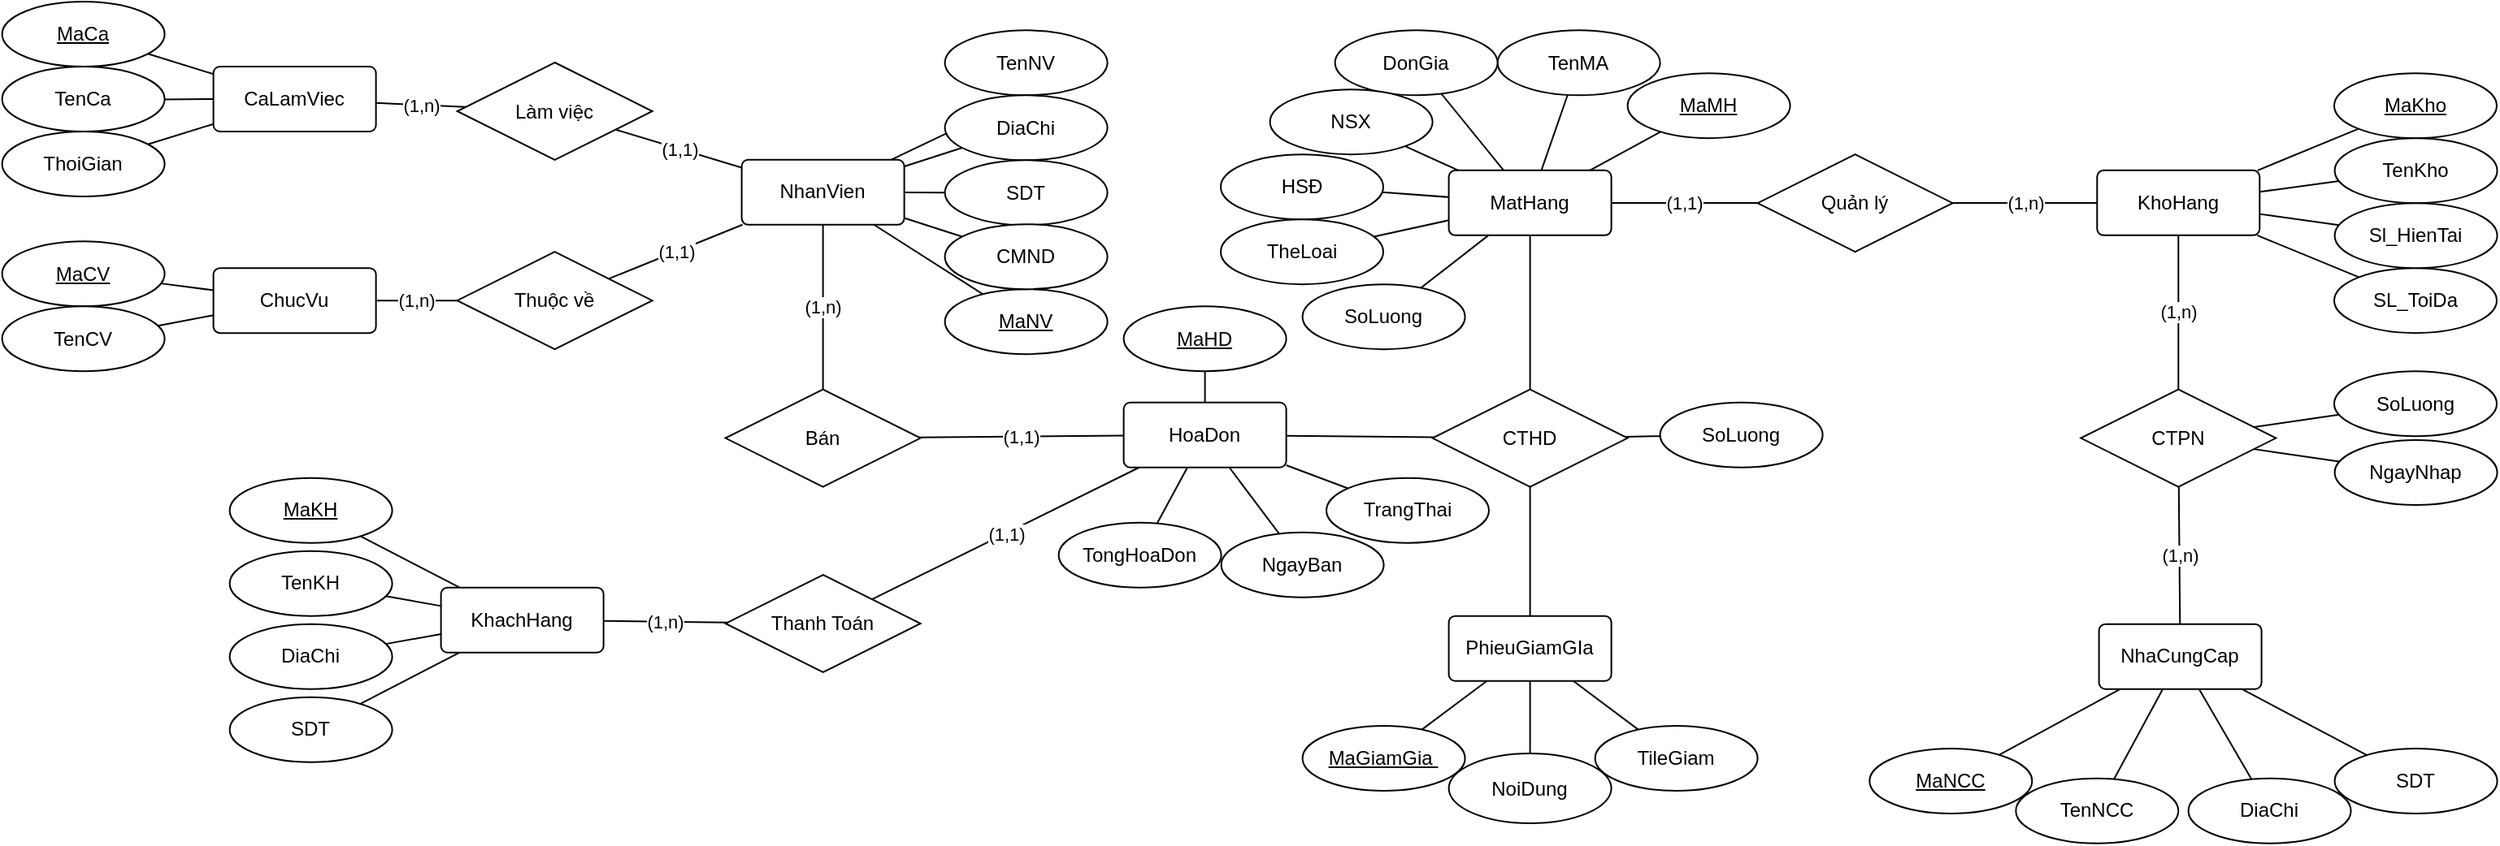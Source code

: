 <mxfile version="16.5.1" type="device"><diagram id="6a1bHGBGVH5mavBtbU1z" name="Page-1"><mxGraphModel dx="1888" dy="-411" grid="1" gridSize="10" guides="1" tooltips="1" connect="1" arrows="1" fold="1" page="1" pageScale="1" pageWidth="850" pageHeight="1100" math="0" shadow="0"><root><mxCell id="0"/><mxCell id="1" parent="0"/><mxCell id="poZt6NunCKHWM1fJ1-xE-1" value="(1,n)" style="rounded=0;orthogonalLoop=1;jettySize=auto;html=1;endArrow=none;endFill=0;" parent="1" source="poZt6NunCKHWM1fJ1-xE-3" target="poZt6NunCKHWM1fJ1-xE-11" edge="1"><mxGeometry relative="1" as="geometry"/></mxCell><mxCell id="poZt6NunCKHWM1fJ1-xE-2" value="(1,1)" style="edgeStyle=none;rounded=0;orthogonalLoop=1;jettySize=auto;html=1;endArrow=none;endFill=0;" parent="1" source="poZt6NunCKHWM1fJ1-xE-3" target="poZt6NunCKHWM1fJ1-xE-21" edge="1"><mxGeometry relative="1" as="geometry"/></mxCell><mxCell id="poZt6NunCKHWM1fJ1-xE-3" value="NhanVien" style="rounded=1;arcSize=10;whiteSpace=wrap;html=1;align=center;" parent="1" vertex="1"><mxGeometry x="130.3" y="1507.39" width="100" height="40" as="geometry"/></mxCell><mxCell id="poZt6NunCKHWM1fJ1-xE-4" value="(1,n)" style="edgeStyle=none;rounded=0;orthogonalLoop=1;jettySize=auto;html=1;endArrow=none;endFill=0;" parent="1" source="poZt6NunCKHWM1fJ1-xE-5" target="poZt6NunCKHWM1fJ1-xE-7" edge="1"><mxGeometry relative="1" as="geometry"><mxPoint x="-42.201" y="1579.999" as="targetPoint"/></mxGeometry></mxCell><mxCell id="poZt6NunCKHWM1fJ1-xE-5" value="ChucVu" style="rounded=1;arcSize=10;whiteSpace=wrap;html=1;align=center;" parent="1" vertex="1"><mxGeometry x="-194.7" y="1574.07" width="100" height="40" as="geometry"/></mxCell><mxCell id="poZt6NunCKHWM1fJ1-xE-6" value="(1,1)" style="edgeStyle=none;rounded=0;orthogonalLoop=1;jettySize=auto;html=1;endArrow=none;endFill=0;" parent="1" source="poZt6NunCKHWM1fJ1-xE-7" target="poZt6NunCKHWM1fJ1-xE-3" edge="1"><mxGeometry relative="1" as="geometry"/></mxCell><mxCell id="poZt6NunCKHWM1fJ1-xE-7" value="Thuộc về" style="shape=rhombus;perimeter=rhombusPerimeter;whiteSpace=wrap;html=1;align=center;" parent="1" vertex="1"><mxGeometry x="-44.7" y="1564.07" width="120" height="60" as="geometry"/></mxCell><mxCell id="poZt6NunCKHWM1fJ1-xE-8" style="edgeStyle=none;rounded=0;orthogonalLoop=1;jettySize=auto;html=1;endArrow=none;endFill=0;" parent="1" source="poZt6NunCKHWM1fJ1-xE-9" target="poZt6NunCKHWM1fJ1-xE-18" edge="1"><mxGeometry relative="1" as="geometry"><mxPoint x="556.039" y="1664.071" as="targetPoint"/></mxGeometry></mxCell><mxCell id="tlQxEDClO3HT06HEZLKX-2" style="rounded=0;orthogonalLoop=1;jettySize=auto;html=1;endArrow=none;endFill=0;" edge="1" parent="1" source="poZt6NunCKHWM1fJ1-xE-9" target="tlQxEDClO3HT06HEZLKX-1"><mxGeometry relative="1" as="geometry"/></mxCell><mxCell id="poZt6NunCKHWM1fJ1-xE-9" value="HoaDon" style="rounded=1;arcSize=10;whiteSpace=wrap;html=1;align=center;" parent="1" vertex="1"><mxGeometry x="365.3" y="1656.88" width="100" height="40" as="geometry"/></mxCell><mxCell id="poZt6NunCKHWM1fJ1-xE-10" value="(1,1)" style="edgeStyle=none;rounded=0;orthogonalLoop=1;jettySize=auto;html=1;endArrow=none;endFill=0;" parent="1" source="poZt6NunCKHWM1fJ1-xE-11" target="poZt6NunCKHWM1fJ1-xE-9" edge="1"><mxGeometry relative="1" as="geometry"/></mxCell><mxCell id="poZt6NunCKHWM1fJ1-xE-11" value="Bán" style="shape=rhombus;perimeter=rhombusPerimeter;whiteSpace=wrap;html=1;align=center;" parent="1" vertex="1"><mxGeometry x="120.3" y="1648.8" width="120" height="60" as="geometry"/></mxCell><mxCell id="poZt6NunCKHWM1fJ1-xE-12" value="(1,1)" style="edgeStyle=none;rounded=0;orthogonalLoop=1;jettySize=auto;html=1;endArrow=none;endFill=0;" parent="1" source="poZt6NunCKHWM1fJ1-xE-13" target="poZt6NunCKHWM1fJ1-xE-9" edge="1"><mxGeometry relative="1" as="geometry"><mxPoint x="320.3" y="2010" as="sourcePoint"/></mxGeometry></mxCell><mxCell id="poZt6NunCKHWM1fJ1-xE-13" value="Thanh Toán" style="shape=rhombus;perimeter=rhombusPerimeter;whiteSpace=wrap;html=1;align=center;" parent="1" vertex="1"><mxGeometry x="120.3" y="1763" width="120" height="60" as="geometry"/></mxCell><mxCell id="poZt6NunCKHWM1fJ1-xE-14" value="(1,n)" style="edgeStyle=none;rounded=0;orthogonalLoop=1;jettySize=auto;html=1;endArrow=none;endFill=0;" parent="1" source="poZt6NunCKHWM1fJ1-xE-15" target="poZt6NunCKHWM1fJ1-xE-13" edge="1"><mxGeometry relative="1" as="geometry"/></mxCell><mxCell id="poZt6NunCKHWM1fJ1-xE-15" value="KhachHang" style="rounded=1;arcSize=10;whiteSpace=wrap;html=1;align=center;" parent="1" vertex="1"><mxGeometry x="-54.7" y="1770.84" width="100" height="40" as="geometry"/></mxCell><mxCell id="poZt6NunCKHWM1fJ1-xE-81" value="(1,1)" style="edgeStyle=none;rounded=0;orthogonalLoop=1;jettySize=auto;html=1;endArrow=none;endFill=0;" parent="1" source="poZt6NunCKHWM1fJ1-xE-16" target="poZt6NunCKHWM1fJ1-xE-80" edge="1"><mxGeometry relative="1" as="geometry"/></mxCell><mxCell id="oUSbuCB0phgjA0-NiOxv-2" style="rounded=0;orthogonalLoop=1;jettySize=auto;html=1;endArrow=none;endFill=0;" parent="1" source="poZt6NunCKHWM1fJ1-xE-16" target="oUSbuCB0phgjA0-NiOxv-1" edge="1"><mxGeometry relative="1" as="geometry"/></mxCell><mxCell id="poZt6NunCKHWM1fJ1-xE-16" value="MatHang" style="rounded=1;arcSize=10;whiteSpace=wrap;html=1;align=center;" parent="1" vertex="1"><mxGeometry x="565.3" y="1513.92" width="100" height="40" as="geometry"/></mxCell><mxCell id="poZt6NunCKHWM1fJ1-xE-17" style="edgeStyle=none;rounded=0;orthogonalLoop=1;jettySize=auto;html=1;endArrow=none;endFill=0;" parent="1" source="poZt6NunCKHWM1fJ1-xE-18" target="poZt6NunCKHWM1fJ1-xE-16" edge="1"><mxGeometry relative="1" as="geometry"/></mxCell><mxCell id="poZt6NunCKHWM1fJ1-xE-18" value="CTHD" style="shape=rhombus;perimeter=rhombusPerimeter;whiteSpace=wrap;html=1;align=center;" parent="1" vertex="1"><mxGeometry x="555.3" y="1648.8" width="120" height="60" as="geometry"/></mxCell><mxCell id="poZt6NunCKHWM1fJ1-xE-19" value="CaLamViec" style="rounded=1;arcSize=10;whiteSpace=wrap;html=1;align=center;" parent="1" vertex="1"><mxGeometry x="-194.7" y="1450" width="100" height="40" as="geometry"/></mxCell><mxCell id="poZt6NunCKHWM1fJ1-xE-20" value="(1,n)" style="edgeStyle=none;rounded=0;orthogonalLoop=1;jettySize=auto;html=1;endArrow=none;endFill=0;" parent="1" source="poZt6NunCKHWM1fJ1-xE-21" target="poZt6NunCKHWM1fJ1-xE-19" edge="1"><mxGeometry relative="1" as="geometry"/></mxCell><mxCell id="poZt6NunCKHWM1fJ1-xE-21" value="Làm việc" style="shape=rhombus;perimeter=rhombusPerimeter;whiteSpace=wrap;html=1;align=center;" parent="1" vertex="1"><mxGeometry x="-44.7" y="1447.5" width="120" height="60" as="geometry"/></mxCell><mxCell id="poZt6NunCKHWM1fJ1-xE-22" style="edgeStyle=none;rounded=0;orthogonalLoop=1;jettySize=auto;html=1;endArrow=none;endFill=0;" parent="1" source="poZt6NunCKHWM1fJ1-xE-23" target="poZt6NunCKHWM1fJ1-xE-5" edge="1"><mxGeometry relative="1" as="geometry"/></mxCell><mxCell id="poZt6NunCKHWM1fJ1-xE-23" value="MaCV" style="ellipse;whiteSpace=wrap;html=1;align=center;fontStyle=4" parent="1" vertex="1"><mxGeometry x="-324.7" y="1557.6" width="100" height="40" as="geometry"/></mxCell><mxCell id="poZt6NunCKHWM1fJ1-xE-24" style="edgeStyle=none;rounded=0;orthogonalLoop=1;jettySize=auto;html=1;endArrow=none;endFill=0;" parent="1" source="poZt6NunCKHWM1fJ1-xE-25" target="poZt6NunCKHWM1fJ1-xE-5" edge="1"><mxGeometry relative="1" as="geometry"><mxPoint x="-154.114" y="1602.341" as="sourcePoint"/></mxGeometry></mxCell><mxCell id="poZt6NunCKHWM1fJ1-xE-25" value="TenCV" style="ellipse;whiteSpace=wrap;html=1;align=center;" parent="1" vertex="1"><mxGeometry x="-324.7" y="1597.6" width="100" height="40" as="geometry"/></mxCell><mxCell id="poZt6NunCKHWM1fJ1-xE-26" style="edgeStyle=none;rounded=0;orthogonalLoop=1;jettySize=auto;html=1;endArrow=none;endFill=0;" parent="1" source="poZt6NunCKHWM1fJ1-xE-27" target="poZt6NunCKHWM1fJ1-xE-19" edge="1"><mxGeometry relative="1" as="geometry"/></mxCell><mxCell id="poZt6NunCKHWM1fJ1-xE-27" value="ThoiGian" style="ellipse;whiteSpace=wrap;html=1;align=center;" parent="1" vertex="1"><mxGeometry x="-324.7" y="1490" width="100" height="40" as="geometry"/></mxCell><mxCell id="poZt6NunCKHWM1fJ1-xE-28" style="edgeStyle=none;rounded=0;orthogonalLoop=1;jettySize=auto;html=1;endArrow=none;endFill=0;" parent="1" source="poZt6NunCKHWM1fJ1-xE-29" target="poZt6NunCKHWM1fJ1-xE-19" edge="1"><mxGeometry relative="1" as="geometry"/></mxCell><mxCell id="poZt6NunCKHWM1fJ1-xE-29" value="TenCa" style="ellipse;whiteSpace=wrap;html=1;align=center;" parent="1" vertex="1"><mxGeometry x="-324.7" y="1450" width="100" height="40" as="geometry"/></mxCell><mxCell id="poZt6NunCKHWM1fJ1-xE-30" style="edgeStyle=none;rounded=0;orthogonalLoop=1;jettySize=auto;html=1;exitX=0.5;exitY=1;exitDx=0;exitDy=0;endArrow=none;endFill=0;" parent="1" source="poZt6NunCKHWM1fJ1-xE-31" target="poZt6NunCKHWM1fJ1-xE-3" edge="1"><mxGeometry relative="1" as="geometry"><mxPoint x="250.96" y="1355.91" as="targetPoint"/></mxGeometry></mxCell><mxCell id="poZt6NunCKHWM1fJ1-xE-31" value="TenNV" style="ellipse;whiteSpace=wrap;html=1;align=center;" parent="1" vertex="1"><mxGeometry x="255.3" y="1427.68" width="100" height="40" as="geometry"/></mxCell><mxCell id="poZt6NunCKHWM1fJ1-xE-32" style="edgeStyle=none;rounded=0;orthogonalLoop=1;jettySize=auto;html=1;endArrow=none;endFill=0;" parent="1" source="poZt6NunCKHWM1fJ1-xE-33" target="poZt6NunCKHWM1fJ1-xE-3" edge="1"><mxGeometry relative="1" as="geometry"/></mxCell><mxCell id="poZt6NunCKHWM1fJ1-xE-33" value="MaNV" style="ellipse;whiteSpace=wrap;html=1;align=center;fontStyle=4" parent="1" vertex="1"><mxGeometry x="255.3" y="1587.1" width="100" height="40" as="geometry"/></mxCell><mxCell id="poZt6NunCKHWM1fJ1-xE-34" style="edgeStyle=none;rounded=0;orthogonalLoop=1;jettySize=auto;html=1;endArrow=none;endFill=0;" parent="1" source="poZt6NunCKHWM1fJ1-xE-35" target="poZt6NunCKHWM1fJ1-xE-3" edge="1"><mxGeometry relative="1" as="geometry"/></mxCell><mxCell id="poZt6NunCKHWM1fJ1-xE-35" value="DiaChi&lt;span style=&quot;color: rgba(0 , 0 , 0 , 0) ; font-family: monospace ; font-size: 0px&quot;&gt;%3CmxGraphModel%3E%3Croot%3E%3CmxCell%20id%3D%220%22%2F%3E%3CmxCell%20id%3D%221%22%20parent%3D%220%22%2F%3E%3CmxCell%20id%3D%222%22%20value%3D%22MaNV%22%20style%3D%22ellipse%3BwhiteSpace%3Dwrap%3Bhtml%3D1%3Balign%3Dcenter%3B%22%20vertex%3D%221%22%20parent%3D%221%22%3E%3CmxGeometry%20x%3D%22-270%22%20y%3D%22290%22%20width%3D%22100%22%20height%3D%2240%22%20as%3D%22geometry%22%2F%3E%3C%2FmxCell%3E%3C%2Froot%3E%3C%2FmxGraphModel%3E&lt;/span&gt;" style="ellipse;whiteSpace=wrap;html=1;align=center;" parent="1" vertex="1"><mxGeometry x="255.3" y="1467.68" width="100" height="40" as="geometry"/></mxCell><mxCell id="poZt6NunCKHWM1fJ1-xE-36" style="edgeStyle=none;rounded=0;orthogonalLoop=1;jettySize=auto;html=1;endArrow=none;endFill=0;" parent="1" source="poZt6NunCKHWM1fJ1-xE-37" target="poZt6NunCKHWM1fJ1-xE-3" edge="1"><mxGeometry relative="1" as="geometry"/></mxCell><mxCell id="poZt6NunCKHWM1fJ1-xE-37" value="SDT" style="ellipse;whiteSpace=wrap;html=1;align=center;" parent="1" vertex="1"><mxGeometry x="255.3" y="1507.68" width="100" height="40" as="geometry"/></mxCell><mxCell id="poZt6NunCKHWM1fJ1-xE-38" style="edgeStyle=none;rounded=0;orthogonalLoop=1;jettySize=auto;html=1;endArrow=none;endFill=0;" parent="1" source="poZt6NunCKHWM1fJ1-xE-39" target="poZt6NunCKHWM1fJ1-xE-15" edge="1"><mxGeometry relative="1" as="geometry"/></mxCell><mxCell id="poZt6NunCKHWM1fJ1-xE-39" value="MaKH" style="ellipse;whiteSpace=wrap;html=1;align=center;fontStyle=4" parent="1" vertex="1"><mxGeometry x="-184.7" y="1703.34" width="100" height="40" as="geometry"/></mxCell><mxCell id="poZt6NunCKHWM1fJ1-xE-40" style="edgeStyle=none;rounded=0;orthogonalLoop=1;jettySize=auto;html=1;endArrow=none;endFill=0;" parent="1" source="poZt6NunCKHWM1fJ1-xE-41" target="poZt6NunCKHWM1fJ1-xE-15" edge="1"><mxGeometry relative="1" as="geometry"/></mxCell><mxCell id="poZt6NunCKHWM1fJ1-xE-41" value="TenKH" style="ellipse;whiteSpace=wrap;html=1;align=center;" parent="1" vertex="1"><mxGeometry x="-184.7" y="1748.34" width="100" height="40" as="geometry"/></mxCell><mxCell id="poZt6NunCKHWM1fJ1-xE-42" style="edgeStyle=none;rounded=0;orthogonalLoop=1;jettySize=auto;html=1;endArrow=none;endFill=0;" parent="1" source="poZt6NunCKHWM1fJ1-xE-43" target="poZt6NunCKHWM1fJ1-xE-15" edge="1"><mxGeometry relative="1" as="geometry"/></mxCell><mxCell id="poZt6NunCKHWM1fJ1-xE-43" value="DiaChi&lt;span style=&quot;color: rgba(0 , 0 , 0 , 0) ; font-family: monospace ; font-size: 0px&quot;&gt;%3CmxGraphModel%3E%3Croot%3E%3CmxCell%20id%3D%220%22%2F%3E%3CmxCell%20id%3D%221%22%20parent%3D%220%22%2F%3E%3CmxCell%20id%3D%222%22%20value%3D%22MaNV%22%20style%3D%22ellipse%3BwhiteSpace%3Dwrap%3Bhtml%3D1%3Balign%3Dcenter%3B%22%20vertex%3D%221%22%20parent%3D%221%22%3E%3CmxGeometry%20x%3D%22-270%22%20y%3D%22290%22%20width%3D%22100%22%20height%3D%2240%22%20as%3D%22geometry%22%2F%3E%3C%2FmxCell%3E%3C%2Froot%3E%3C%2FmxGraphModel%3E&lt;/span&gt;" style="ellipse;whiteSpace=wrap;html=1;align=center;" parent="1" vertex="1"><mxGeometry x="-184.7" y="1793.34" width="100" height="40" as="geometry"/></mxCell><mxCell id="poZt6NunCKHWM1fJ1-xE-44" style="edgeStyle=none;rounded=0;orthogonalLoop=1;jettySize=auto;html=1;endArrow=none;endFill=0;" parent="1" source="poZt6NunCKHWM1fJ1-xE-45" target="poZt6NunCKHWM1fJ1-xE-15" edge="1"><mxGeometry relative="1" as="geometry"/></mxCell><mxCell id="poZt6NunCKHWM1fJ1-xE-45" value="SDT" style="ellipse;whiteSpace=wrap;html=1;align=center;" parent="1" vertex="1"><mxGeometry x="-184.7" y="1838.34" width="100" height="40" as="geometry"/></mxCell><mxCell id="poZt6NunCKHWM1fJ1-xE-46" style="edgeStyle=none;rounded=0;orthogonalLoop=1;jettySize=auto;html=1;endArrow=none;endFill=0;" parent="1" source="poZt6NunCKHWM1fJ1-xE-47" target="poZt6NunCKHWM1fJ1-xE-18" edge="1"><mxGeometry relative="1" as="geometry"/></mxCell><mxCell id="poZt6NunCKHWM1fJ1-xE-47" value="SoLuong" style="ellipse;whiteSpace=wrap;html=1;align=center;" parent="1" vertex="1"><mxGeometry x="695.3" y="1656.88" width="100" height="40" as="geometry"/></mxCell><mxCell id="poZt6NunCKHWM1fJ1-xE-50" style="edgeStyle=none;rounded=0;orthogonalLoop=1;jettySize=auto;html=1;endArrow=none;endFill=0;" parent="1" source="poZt6NunCKHWM1fJ1-xE-51" target="poZt6NunCKHWM1fJ1-xE-16" edge="1"><mxGeometry relative="1" as="geometry"><mxPoint x="504.154" y="1385.767" as="sourcePoint"/></mxGeometry></mxCell><mxCell id="poZt6NunCKHWM1fJ1-xE-51" value="MaMH" style="ellipse;whiteSpace=wrap;html=1;align=center;fontStyle=4" parent="1" vertex="1"><mxGeometry x="675.3" y="1454.07" width="100" height="40" as="geometry"/></mxCell><mxCell id="poZt6NunCKHWM1fJ1-xE-52" style="edgeStyle=none;rounded=0;orthogonalLoop=1;jettySize=auto;html=1;endArrow=none;endFill=0;" parent="1" source="poZt6NunCKHWM1fJ1-xE-53" target="poZt6NunCKHWM1fJ1-xE-16" edge="1"><mxGeometry relative="1" as="geometry"><mxPoint x="554.15" y="1600.327" as="sourcePoint"/></mxGeometry></mxCell><mxCell id="poZt6NunCKHWM1fJ1-xE-53" value="TenMA" style="ellipse;whiteSpace=wrap;html=1;align=center;" parent="1" vertex="1"><mxGeometry x="595.3" y="1427.68" width="100" height="40" as="geometry"/></mxCell><mxCell id="poZt6NunCKHWM1fJ1-xE-54" style="edgeStyle=none;rounded=0;orthogonalLoop=1;jettySize=auto;html=1;endArrow=none;endFill=0;" parent="1" source="poZt6NunCKHWM1fJ1-xE-70" target="poZt6NunCKHWM1fJ1-xE-9" edge="1"><mxGeometry relative="1" as="geometry"><mxPoint x="447.95" y="1625.637" as="sourcePoint"/></mxGeometry></mxCell><mxCell id="poZt6NunCKHWM1fJ1-xE-55" style="edgeStyle=none;rounded=0;orthogonalLoop=1;jettySize=auto;html=1;endArrow=none;endFill=0;" parent="1" source="poZt6NunCKHWM1fJ1-xE-56" target="poZt6NunCKHWM1fJ1-xE-16" edge="1"><mxGeometry relative="1" as="geometry"><mxPoint x="641.016" y="1500.131" as="sourcePoint"/></mxGeometry></mxCell><mxCell id="poZt6NunCKHWM1fJ1-xE-56" value="DonGia" style="ellipse;whiteSpace=wrap;html=1;align=center;" parent="1" vertex="1"><mxGeometry x="495.3" y="1427.68" width="100" height="40" as="geometry"/></mxCell><mxCell id="poZt6NunCKHWM1fJ1-xE-57" style="edgeStyle=none;rounded=0;orthogonalLoop=1;jettySize=auto;html=1;endArrow=none;endFill=0;" parent="1" source="poZt6NunCKHWM1fJ1-xE-58" target="poZt6NunCKHWM1fJ1-xE-3" edge="1"><mxGeometry relative="1" as="geometry"><mxPoint x="291.277" y="1347.531" as="sourcePoint"/></mxGeometry></mxCell><mxCell id="poZt6NunCKHWM1fJ1-xE-58" value="CMND" style="ellipse;whiteSpace=wrap;html=1;align=center;" parent="1" vertex="1"><mxGeometry x="255.3" y="1547.1" width="100" height="40" as="geometry"/></mxCell><mxCell id="poZt6NunCKHWM1fJ1-xE-59" style="rounded=0;orthogonalLoop=1;jettySize=auto;html=1;endArrow=none;endFill=0;" parent="1" source="poZt6NunCKHWM1fJ1-xE-60" target="poZt6NunCKHWM1fJ1-xE-19" edge="1"><mxGeometry relative="1" as="geometry"/></mxCell><mxCell id="poZt6NunCKHWM1fJ1-xE-60" value="MaCa" style="ellipse;whiteSpace=wrap;html=1;align=center;fontStyle=4" parent="1" vertex="1"><mxGeometry x="-324.7" y="1410" width="100" height="40" as="geometry"/></mxCell><mxCell id="poZt6NunCKHWM1fJ1-xE-62" style="edgeStyle=none;rounded=0;orthogonalLoop=1;jettySize=auto;html=1;endArrow=none;endFill=0;" parent="1" source="poZt6NunCKHWM1fJ1-xE-63" target="poZt6NunCKHWM1fJ1-xE-18" edge="1"><mxGeometry relative="1" as="geometry"/></mxCell><mxCell id="poZt6NunCKHWM1fJ1-xE-63" value="PhieuGiamGIa" style="rounded=1;arcSize=10;whiteSpace=wrap;html=1;align=center;" parent="1" vertex="1"><mxGeometry x="565.3" y="1788.34" width="100" height="40" as="geometry"/></mxCell><mxCell id="poZt6NunCKHWM1fJ1-xE-64" style="edgeStyle=none;rounded=0;orthogonalLoop=1;jettySize=auto;html=1;endArrow=none;endFill=0;" parent="1" source="poZt6NunCKHWM1fJ1-xE-65" target="poZt6NunCKHWM1fJ1-xE-63" edge="1"><mxGeometry relative="1" as="geometry"><mxPoint x="695.3" y="1790.158" as="targetPoint"/></mxGeometry></mxCell><mxCell id="poZt6NunCKHWM1fJ1-xE-65" value="MaGiamGia&amp;nbsp;" style="ellipse;whiteSpace=wrap;html=1;align=center;fontStyle=4" parent="1" vertex="1"><mxGeometry x="475.3" y="1856" width="100" height="40" as="geometry"/></mxCell><mxCell id="poZt6NunCKHWM1fJ1-xE-66" style="edgeStyle=none;rounded=0;orthogonalLoop=1;jettySize=auto;html=1;endArrow=none;endFill=0;" parent="1" source="poZt6NunCKHWM1fJ1-xE-67" target="poZt6NunCKHWM1fJ1-xE-63" edge="1"><mxGeometry relative="1" as="geometry"><mxPoint x="695.3" y="1808.34" as="targetPoint"/></mxGeometry></mxCell><mxCell id="poZt6NunCKHWM1fJ1-xE-67" value="NoiDung" style="ellipse;whiteSpace=wrap;html=1;align=center;" parent="1" vertex="1"><mxGeometry x="565.3" y="1873" width="100" height="43" as="geometry"/></mxCell><mxCell id="poZt6NunCKHWM1fJ1-xE-68" style="edgeStyle=none;rounded=0;orthogonalLoop=1;jettySize=auto;html=1;endArrow=none;endFill=0;" parent="1" source="poZt6NunCKHWM1fJ1-xE-69" target="poZt6NunCKHWM1fJ1-xE-63" edge="1"><mxGeometry relative="1" as="geometry"><mxPoint x="695.3" y="1827.204" as="targetPoint"/></mxGeometry></mxCell><mxCell id="poZt6NunCKHWM1fJ1-xE-69" value="TileGiam" style="ellipse;whiteSpace=wrap;html=1;align=center;" parent="1" vertex="1"><mxGeometry x="655.3" y="1856" width="100" height="40" as="geometry"/></mxCell><mxCell id="poZt6NunCKHWM1fJ1-xE-70" value="MaHD" style="ellipse;whiteSpace=wrap;html=1;align=center;fontStyle=4" parent="1" vertex="1"><mxGeometry x="365.3" y="1597.6" width="100" height="40" as="geometry"/></mxCell><mxCell id="poZt6NunCKHWM1fJ1-xE-71" style="rounded=0;orthogonalLoop=1;jettySize=auto;html=1;endArrow=none;endFill=0;" parent="1" source="poZt6NunCKHWM1fJ1-xE-72" target="poZt6NunCKHWM1fJ1-xE-9" edge="1"><mxGeometry relative="1" as="geometry"/></mxCell><mxCell id="poZt6NunCKHWM1fJ1-xE-72" value="TongHoaDon" style="ellipse;whiteSpace=wrap;html=1;align=center;" parent="1" vertex="1"><mxGeometry x="325.3" y="1730.84" width="100" height="40" as="geometry"/></mxCell><mxCell id="poZt6NunCKHWM1fJ1-xE-73" style="edgeStyle=none;rounded=0;orthogonalLoop=1;jettySize=auto;html=1;endArrow=none;endFill=0;" parent="1" source="poZt6NunCKHWM1fJ1-xE-74" target="poZt6NunCKHWM1fJ1-xE-9" edge="1"><mxGeometry relative="1" as="geometry"/></mxCell><mxCell id="poZt6NunCKHWM1fJ1-xE-74" value="TrangThai" style="ellipse;whiteSpace=wrap;html=1;align=center;" parent="1" vertex="1"><mxGeometry x="490" y="1703.34" width="100" height="40" as="geometry"/></mxCell><mxCell id="poZt6NunCKHWM1fJ1-xE-78" style="edgeStyle=none;rounded=0;orthogonalLoop=1;jettySize=auto;html=1;endArrow=none;endFill=0;" parent="1" source="poZt6NunCKHWM1fJ1-xE-75" target="poZt6NunCKHWM1fJ1-xE-16" edge="1"><mxGeometry relative="1" as="geometry"/></mxCell><mxCell id="poZt6NunCKHWM1fJ1-xE-75" value="HSĐ" style="ellipse;whiteSpace=wrap;html=1;align=center;" parent="1" vertex="1"><mxGeometry x="425" y="1504.07" width="100" height="40" as="geometry"/></mxCell><mxCell id="poZt6NunCKHWM1fJ1-xE-77" style="rounded=0;orthogonalLoop=1;jettySize=auto;html=1;endArrow=none;endFill=0;" parent="1" source="poZt6NunCKHWM1fJ1-xE-76" target="poZt6NunCKHWM1fJ1-xE-16" edge="1"><mxGeometry relative="1" as="geometry"/></mxCell><mxCell id="poZt6NunCKHWM1fJ1-xE-76" value="NSX" style="ellipse;whiteSpace=wrap;html=1;align=center;" parent="1" vertex="1"><mxGeometry x="455.3" y="1464.07" width="100" height="40" as="geometry"/></mxCell><mxCell id="poZt6NunCKHWM1fJ1-xE-79" value="KhoHang" style="rounded=1;arcSize=10;whiteSpace=wrap;html=1;align=center;" parent="1" vertex="1"><mxGeometry x="964.15" y="1513.92" width="100" height="40" as="geometry"/></mxCell><mxCell id="poZt6NunCKHWM1fJ1-xE-83" value="(1,n)" style="edgeStyle=none;rounded=0;orthogonalLoop=1;jettySize=auto;html=1;endArrow=none;endFill=0;" parent="1" source="poZt6NunCKHWM1fJ1-xE-80" target="poZt6NunCKHWM1fJ1-xE-79" edge="1"><mxGeometry relative="1" as="geometry"/></mxCell><mxCell id="poZt6NunCKHWM1fJ1-xE-80" value="Quản lý" style="shape=rhombus;perimeter=rhombusPerimeter;whiteSpace=wrap;html=1;align=center;" parent="1" vertex="1"><mxGeometry x="755.3" y="1504.07" width="120" height="60" as="geometry"/></mxCell><mxCell id="poZt6NunCKHWM1fJ1-xE-94" value="(1,n)" style="edgeStyle=none;rounded=0;orthogonalLoop=1;jettySize=auto;html=1;endArrow=none;endFill=0;" parent="1" source="poZt6NunCKHWM1fJ1-xE-84" target="poZt6NunCKHWM1fJ1-xE-93" edge="1"><mxGeometry relative="1" as="geometry"/></mxCell><mxCell id="poZt6NunCKHWM1fJ1-xE-84" value="NhaCungCap" style="rounded=1;arcSize=10;whiteSpace=wrap;html=1;align=center;" parent="1" vertex="1"><mxGeometry x="965.3" y="1793.34" width="100" height="40" as="geometry"/></mxCell><mxCell id="poZt6NunCKHWM1fJ1-xE-85" style="rounded=0;orthogonalLoop=1;jettySize=auto;html=1;endArrow=none;endFill=0;" parent="1" source="poZt6NunCKHWM1fJ1-xE-86" target="poZt6NunCKHWM1fJ1-xE-84" edge="1"><mxGeometry relative="1" as="geometry"/></mxCell><mxCell id="poZt6NunCKHWM1fJ1-xE-86" value="MaNCC" style="ellipse;whiteSpace=wrap;html=1;align=center;fontStyle=4" parent="1" vertex="1"><mxGeometry x="824.15" y="1870" width="100" height="40" as="geometry"/></mxCell><mxCell id="poZt6NunCKHWM1fJ1-xE-87" style="edgeStyle=none;rounded=0;orthogonalLoop=1;jettySize=auto;html=1;endArrow=none;endFill=0;" parent="1" source="poZt6NunCKHWM1fJ1-xE-88" target="poZt6NunCKHWM1fJ1-xE-84" edge="1"><mxGeometry relative="1" as="geometry"/></mxCell><mxCell id="poZt6NunCKHWM1fJ1-xE-88" value="TenNCC" style="ellipse;whiteSpace=wrap;html=1;align=center;fontStyle=0" parent="1" vertex="1"><mxGeometry x="914.15" y="1888.34" width="100" height="40" as="geometry"/></mxCell><mxCell id="poZt6NunCKHWM1fJ1-xE-89" style="edgeStyle=none;rounded=0;orthogonalLoop=1;jettySize=auto;html=1;endArrow=none;endFill=0;" parent="1" source="poZt6NunCKHWM1fJ1-xE-90" target="poZt6NunCKHWM1fJ1-xE-84" edge="1"><mxGeometry relative="1" as="geometry"><mxPoint x="1035.3" y="1838.34" as="targetPoint"/></mxGeometry></mxCell><mxCell id="poZt6NunCKHWM1fJ1-xE-90" value="DiaChi" style="ellipse;whiteSpace=wrap;html=1;align=center;" parent="1" vertex="1"><mxGeometry x="1020.3" y="1888.34" width="100" height="40" as="geometry"/></mxCell><mxCell id="poZt6NunCKHWM1fJ1-xE-91" style="edgeStyle=none;rounded=0;orthogonalLoop=1;jettySize=auto;html=1;endArrow=none;endFill=0;" parent="1" source="poZt6NunCKHWM1fJ1-xE-92" target="poZt6NunCKHWM1fJ1-xE-84" edge="1"><mxGeometry relative="1" as="geometry"/></mxCell><mxCell id="poZt6NunCKHWM1fJ1-xE-92" value="SDT" style="ellipse;whiteSpace=wrap;html=1;align=center;" parent="1" vertex="1"><mxGeometry x="1110.3" y="1870" width="100" height="40" as="geometry"/></mxCell><mxCell id="poZt6NunCKHWM1fJ1-xE-95" value="(1,n)" style="edgeStyle=none;rounded=0;orthogonalLoop=1;jettySize=auto;html=1;endArrow=none;endFill=0;" parent="1" source="poZt6NunCKHWM1fJ1-xE-93" target="poZt6NunCKHWM1fJ1-xE-79" edge="1"><mxGeometry relative="1" as="geometry"/></mxCell><mxCell id="poZt6NunCKHWM1fJ1-xE-99" style="edgeStyle=none;rounded=0;orthogonalLoop=1;jettySize=auto;html=1;endArrow=none;endFill=0;" parent="1" source="poZt6NunCKHWM1fJ1-xE-93" target="poZt6NunCKHWM1fJ1-xE-98" edge="1"><mxGeometry relative="1" as="geometry"/></mxCell><mxCell id="poZt6NunCKHWM1fJ1-xE-100" style="edgeStyle=none;rounded=0;orthogonalLoop=1;jettySize=auto;html=1;endArrow=none;endFill=0;" parent="1" source="poZt6NunCKHWM1fJ1-xE-93" target="poZt6NunCKHWM1fJ1-xE-97" edge="1"><mxGeometry relative="1" as="geometry"/></mxCell><mxCell id="poZt6NunCKHWM1fJ1-xE-93" value="CTPN" style="shape=rhombus;perimeter=rhombusPerimeter;whiteSpace=wrap;html=1;align=center;" parent="1" vertex="1"><mxGeometry x="954.15" y="1648.8" width="120" height="60" as="geometry"/></mxCell><mxCell id="poZt6NunCKHWM1fJ1-xE-97" value="NgayNhap" style="ellipse;whiteSpace=wrap;html=1;align=center;" parent="1" vertex="1"><mxGeometry x="1110.3" y="1680" width="100" height="40" as="geometry"/></mxCell><mxCell id="poZt6NunCKHWM1fJ1-xE-98" value="SoLuong" style="ellipse;whiteSpace=wrap;html=1;align=center;" parent="1" vertex="1"><mxGeometry x="1110.0" y="1637.6" width="100" height="40" as="geometry"/></mxCell><mxCell id="poZt6NunCKHWM1fJ1-xE-109" style="edgeStyle=none;rounded=0;orthogonalLoop=1;jettySize=auto;html=1;endArrow=none;endFill=0;" parent="1" source="poZt6NunCKHWM1fJ1-xE-101" target="poZt6NunCKHWM1fJ1-xE-79" edge="1"><mxGeometry relative="1" as="geometry"/></mxCell><mxCell id="poZt6NunCKHWM1fJ1-xE-101" value="SL_ToiDa" style="ellipse;whiteSpace=wrap;html=1;align=center;" parent="1" vertex="1"><mxGeometry x="1110" y="1574.07" width="100" height="40" as="geometry"/></mxCell><mxCell id="poZt6NunCKHWM1fJ1-xE-108" style="edgeStyle=none;rounded=0;orthogonalLoop=1;jettySize=auto;html=1;endArrow=none;endFill=0;" parent="1" source="poZt6NunCKHWM1fJ1-xE-102" target="poZt6NunCKHWM1fJ1-xE-79" edge="1"><mxGeometry relative="1" as="geometry"/></mxCell><mxCell id="poZt6NunCKHWM1fJ1-xE-102" value="MaKho" style="ellipse;whiteSpace=wrap;html=1;align=center;fontStyle=4" parent="1" vertex="1"><mxGeometry x="1110.0" y="1454.07" width="100" height="40" as="geometry"/></mxCell><mxCell id="poZt6NunCKHWM1fJ1-xE-106" style="edgeStyle=none;rounded=0;orthogonalLoop=1;jettySize=auto;html=1;endArrow=none;endFill=0;" parent="1" source="poZt6NunCKHWM1fJ1-xE-103" target="poZt6NunCKHWM1fJ1-xE-79" edge="1"><mxGeometry relative="1" as="geometry"/></mxCell><mxCell id="poZt6NunCKHWM1fJ1-xE-103" value="TenKho" style="ellipse;whiteSpace=wrap;html=1;align=center;" parent="1" vertex="1"><mxGeometry x="1110.3" y="1494.07" width="100" height="40" as="geometry"/></mxCell><mxCell id="poZt6NunCKHWM1fJ1-xE-107" style="edgeStyle=none;rounded=0;orthogonalLoop=1;jettySize=auto;html=1;endArrow=none;endFill=0;" parent="1" source="poZt6NunCKHWM1fJ1-xE-105" target="poZt6NunCKHWM1fJ1-xE-79" edge="1"><mxGeometry relative="1" as="geometry"/></mxCell><mxCell id="poZt6NunCKHWM1fJ1-xE-105" value="Sl_HienTai" style="ellipse;whiteSpace=wrap;html=1;align=center;" parent="1" vertex="1"><mxGeometry x="1110.3" y="1534.07" width="100" height="40" as="geometry"/></mxCell><mxCell id="poZt6NunCKHWM1fJ1-xE-111" style="edgeStyle=none;rounded=0;orthogonalLoop=1;jettySize=auto;html=1;endArrow=none;endFill=0;" parent="1" source="poZt6NunCKHWM1fJ1-xE-110" target="poZt6NunCKHWM1fJ1-xE-16" edge="1"><mxGeometry relative="1" as="geometry"/></mxCell><mxCell id="poZt6NunCKHWM1fJ1-xE-110" value="TheLoai" style="ellipse;whiteSpace=wrap;html=1;align=center;" parent="1" vertex="1"><mxGeometry x="425" y="1544.07" width="100" height="40" as="geometry"/></mxCell><mxCell id="oUSbuCB0phgjA0-NiOxv-1" value="SoLuong" style="ellipse;whiteSpace=wrap;html=1;align=center;" parent="1" vertex="1"><mxGeometry x="475.3" y="1584.07" width="100" height="40" as="geometry"/></mxCell><mxCell id="tlQxEDClO3HT06HEZLKX-1" value="NgayBan" style="ellipse;whiteSpace=wrap;html=1;align=center;" vertex="1" parent="1"><mxGeometry x="425.3" y="1736.88" width="100" height="40" as="geometry"/></mxCell></root></mxGraphModel></diagram></mxfile>